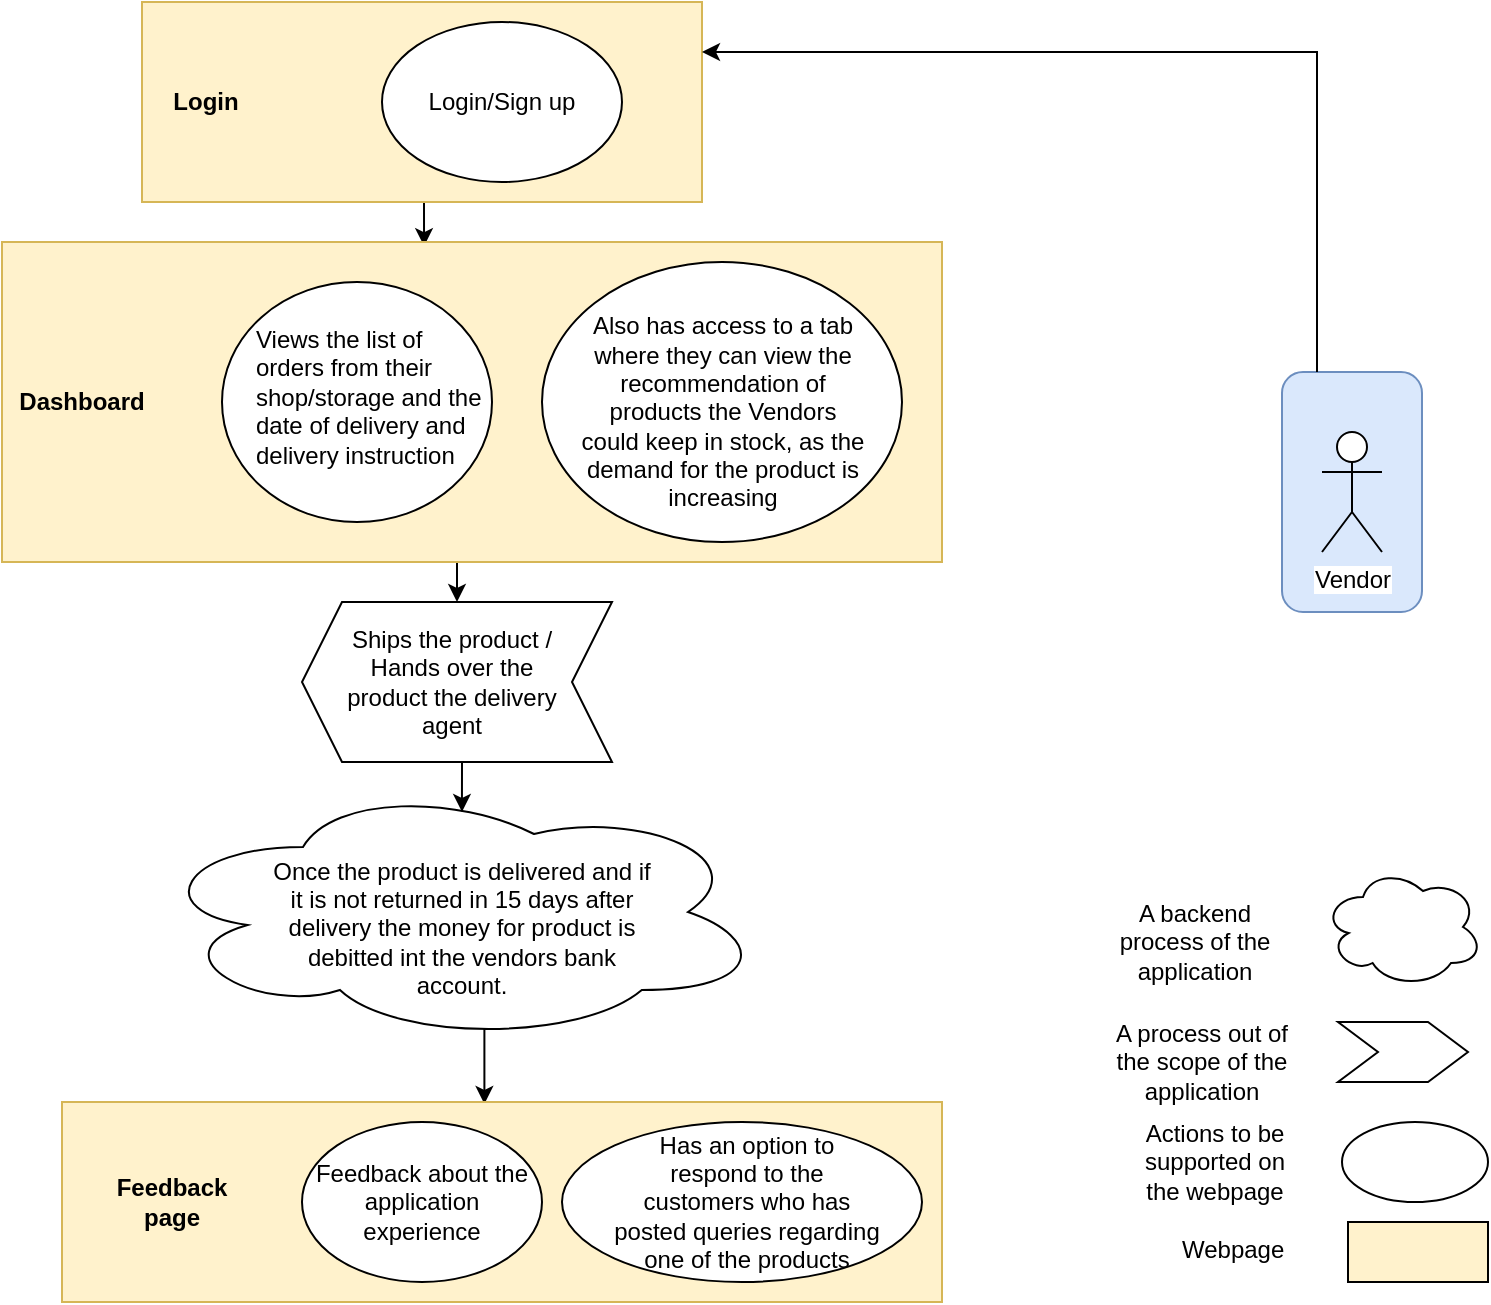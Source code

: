 <mxfile version="12.3.2" type="device" pages="1"><diagram id="GOtEGXi4PuPuizfTiYUg" name="Page-1"><mxGraphModel dx="1422" dy="810" grid="1" gridSize="10" guides="1" tooltips="1" connect="1" arrows="1" fold="1" page="1" pageScale="1" pageWidth="850" pageHeight="1100" math="0" shadow="0"><root><mxCell id="0"/><mxCell id="1" parent="0"/><mxCell id="n5SpEuvKC0tlj6oLyDCF-1" value="" style="group" vertex="1" connectable="0" parent="1"><mxGeometry x="690" y="205" width="70" height="120" as="geometry"/></mxCell><mxCell id="n5SpEuvKC0tlj6oLyDCF-2" value="" style="group" vertex="1" connectable="0" parent="n5SpEuvKC0tlj6oLyDCF-1"><mxGeometry width="70" height="120" as="geometry"/></mxCell><mxCell id="n5SpEuvKC0tlj6oLyDCF-3" value="" style="rounded=1;whiteSpace=wrap;html=1;fillColor=#dae8fc;strokeColor=#6c8ebf;" vertex="1" parent="n5SpEuvKC0tlj6oLyDCF-2"><mxGeometry width="70" height="120" as="geometry"/></mxCell><mxCell id="n5SpEuvKC0tlj6oLyDCF-4" value="Vendor" style="shape=umlActor;verticalLabelPosition=bottom;labelBackgroundColor=#ffffff;verticalAlign=top;html=1;outlineConnect=0;" vertex="1" parent="n5SpEuvKC0tlj6oLyDCF-2"><mxGeometry x="20" y="30" width="30" height="60" as="geometry"/></mxCell><mxCell id="n5SpEuvKC0tlj6oLyDCF-44" style="edgeStyle=orthogonalEdgeStyle;rounded=0;orthogonalLoop=1;jettySize=auto;html=1;exitX=0.5;exitY=1;exitDx=0;exitDy=0;entryX=0.449;entryY=0.013;entryDx=0;entryDy=0;entryPerimeter=0;" edge="1" parent="1" source="n5SpEuvKC0tlj6oLyDCF-6" target="n5SpEuvKC0tlj6oLyDCF-10"><mxGeometry relative="1" as="geometry"/></mxCell><mxCell id="n5SpEuvKC0tlj6oLyDCF-6" value="" style="rounded=0;whiteSpace=wrap;html=1;fillColor=#fff2cc;strokeColor=#d6b656;" vertex="1" parent="1"><mxGeometry x="120" y="20" width="280" height="100" as="geometry"/></mxCell><mxCell id="n5SpEuvKC0tlj6oLyDCF-7" value="" style="ellipse;whiteSpace=wrap;html=1;" vertex="1" parent="1"><mxGeometry x="240" y="30" width="120" height="80" as="geometry"/></mxCell><mxCell id="n5SpEuvKC0tlj6oLyDCF-8" value="Login/Sign up" style="text;html=1;strokeColor=none;fillColor=none;align=center;verticalAlign=middle;whiteSpace=wrap;rounded=0;" vertex="1" parent="1"><mxGeometry x="255" y="60" width="90" height="20" as="geometry"/></mxCell><mxCell id="n5SpEuvKC0tlj6oLyDCF-9" value="&lt;b&gt;Login&lt;/b&gt;" style="text;html=1;strokeColor=none;fillColor=none;align=center;verticalAlign=middle;whiteSpace=wrap;rounded=0;" vertex="1" parent="1"><mxGeometry x="132" y="60" width="40" height="20" as="geometry"/></mxCell><mxCell id="n5SpEuvKC0tlj6oLyDCF-45" style="edgeStyle=orthogonalEdgeStyle;rounded=0;orthogonalLoop=1;jettySize=auto;html=1;exitX=0.5;exitY=1;exitDx=0;exitDy=0;entryX=0.5;entryY=1;entryDx=0;entryDy=0;" edge="1" parent="1" source="n5SpEuvKC0tlj6oLyDCF-10" target="n5SpEuvKC0tlj6oLyDCF-20"><mxGeometry relative="1" as="geometry"/></mxCell><mxCell id="n5SpEuvKC0tlj6oLyDCF-10" value="" style="rounded=0;whiteSpace=wrap;html=1;fillColor=#fff2cc;strokeColor=#d6b656;" vertex="1" parent="1"><mxGeometry x="50" y="140" width="470" height="160" as="geometry"/></mxCell><mxCell id="n5SpEuvKC0tlj6oLyDCF-11" value="" style="ellipse;whiteSpace=wrap;html=1;" vertex="1" parent="1"><mxGeometry x="160" y="160" width="135" height="120" as="geometry"/></mxCell><mxCell id="n5SpEuvKC0tlj6oLyDCF-12" value="" style="group" vertex="1" connectable="0" parent="1"><mxGeometry x="330" y="160" width="170" height="130" as="geometry"/></mxCell><mxCell id="n5SpEuvKC0tlj6oLyDCF-13" value="" style="ellipse;whiteSpace=wrap;html=1;" vertex="1" parent="n5SpEuvKC0tlj6oLyDCF-12"><mxGeometry x="-10" y="-10" width="180" height="140" as="geometry"/></mxCell><mxCell id="n5SpEuvKC0tlj6oLyDCF-14" value="Also has access to a tab where they can view the recommendation of products the Vendors could keep in stock, as the demand for the product is increasing" style="text;html=1;strokeColor=none;fillColor=none;align=center;verticalAlign=middle;whiteSpace=wrap;rounded=0;" vertex="1" parent="n5SpEuvKC0tlj6oLyDCF-12"><mxGeometry x="7.5" y="55" width="145" height="20" as="geometry"/></mxCell><mxCell id="n5SpEuvKC0tlj6oLyDCF-15" value="Views the list of&lt;br&gt;orders from their&amp;nbsp;&lt;br&gt;shop/storage and the&amp;nbsp;&lt;br&gt;date of delivery and&lt;br&gt;delivery instruction" style="text;html=1;" vertex="1" parent="1"><mxGeometry x="175" y="175" width="80" height="60" as="geometry"/></mxCell><mxCell id="n5SpEuvKC0tlj6oLyDCF-16" value="&lt;b&gt;Dashboard&lt;/b&gt;" style="text;html=1;strokeColor=none;fillColor=none;align=center;verticalAlign=middle;whiteSpace=wrap;rounded=0;" vertex="1" parent="1"><mxGeometry x="70" y="210" width="40" height="20" as="geometry"/></mxCell><mxCell id="n5SpEuvKC0tlj6oLyDCF-19" value="" style="group" vertex="1" connectable="0" parent="1"><mxGeometry x="200" y="320" width="155" height="80" as="geometry"/></mxCell><mxCell id="n5SpEuvKC0tlj6oLyDCF-20" value="" style="shape=step;perimeter=stepPerimeter;whiteSpace=wrap;html=1;fixedSize=1;size=20;rotation=180;" vertex="1" parent="n5SpEuvKC0tlj6oLyDCF-19"><mxGeometry width="155" height="80" as="geometry"/></mxCell><mxCell id="n5SpEuvKC0tlj6oLyDCF-21" value="Ships the product / Hands over the product the delivery agent" style="text;html=1;strokeColor=none;fillColor=none;align=center;verticalAlign=middle;whiteSpace=wrap;rounded=0;" vertex="1" parent="n5SpEuvKC0tlj6oLyDCF-19"><mxGeometry x="15" y="30" width="120" height="20" as="geometry"/></mxCell><mxCell id="n5SpEuvKC0tlj6oLyDCF-48" style="edgeStyle=orthogonalEdgeStyle;rounded=0;orthogonalLoop=1;jettySize=auto;html=1;exitX=0.55;exitY=0.95;exitDx=0;exitDy=0;exitPerimeter=0;entryX=0.48;entryY=0.01;entryDx=0;entryDy=0;entryPerimeter=0;" edge="1" parent="1" source="n5SpEuvKC0tlj6oLyDCF-22" target="n5SpEuvKC0tlj6oLyDCF-26"><mxGeometry relative="1" as="geometry"/></mxCell><mxCell id="n5SpEuvKC0tlj6oLyDCF-22" value="" style="ellipse;shape=cloud;whiteSpace=wrap;html=1;" vertex="1" parent="1"><mxGeometry x="123.5" y="410" width="308" height="130" as="geometry"/></mxCell><mxCell id="n5SpEuvKC0tlj6oLyDCF-23" value="Once the product is delivered and if it is not returned in 15 days after delivery the money for product is debitted int the vendors bank account." style="text;html=1;strokeColor=none;fillColor=none;align=center;verticalAlign=middle;whiteSpace=wrap;rounded=0;" vertex="1" parent="1"><mxGeometry x="180" y="465" width="200" height="35" as="geometry"/></mxCell><mxCell id="n5SpEuvKC0tlj6oLyDCF-25" value="" style="group" vertex="1" connectable="0" parent="1"><mxGeometry x="80" y="570" width="440" height="100" as="geometry"/></mxCell><mxCell id="n5SpEuvKC0tlj6oLyDCF-26" value="" style="rounded=0;whiteSpace=wrap;html=1;fillColor=#fff2cc;strokeColor=#d6b656;" vertex="1" parent="n5SpEuvKC0tlj6oLyDCF-25"><mxGeometry width="440" height="100" as="geometry"/></mxCell><mxCell id="n5SpEuvKC0tlj6oLyDCF-27" value="&lt;b&gt;Feedback page&lt;/b&gt;" style="text;html=1;strokeColor=none;fillColor=none;align=center;verticalAlign=middle;whiteSpace=wrap;rounded=0;" vertex="1" parent="n5SpEuvKC0tlj6oLyDCF-25"><mxGeometry x="20" y="40" width="70" height="20" as="geometry"/></mxCell><mxCell id="n5SpEuvKC0tlj6oLyDCF-28" value="" style="group" vertex="1" connectable="0" parent="n5SpEuvKC0tlj6oLyDCF-25"><mxGeometry x="120" y="10" width="120" height="80" as="geometry"/></mxCell><mxCell id="n5SpEuvKC0tlj6oLyDCF-29" value="" style="ellipse;whiteSpace=wrap;html=1;" vertex="1" parent="n5SpEuvKC0tlj6oLyDCF-28"><mxGeometry width="120" height="80" as="geometry"/></mxCell><mxCell id="n5SpEuvKC0tlj6oLyDCF-30" value="Feedback about the application experience" style="text;html=1;strokeColor=none;fillColor=none;align=center;verticalAlign=middle;whiteSpace=wrap;rounded=0;" vertex="1" parent="n5SpEuvKC0tlj6oLyDCF-28"><mxGeometry x="5" y="30" width="110" height="20" as="geometry"/></mxCell><mxCell id="n5SpEuvKC0tlj6oLyDCF-31" value="" style="group" vertex="1" connectable="0" parent="n5SpEuvKC0tlj6oLyDCF-25"><mxGeometry x="270" y="10" width="160" height="80" as="geometry"/></mxCell><mxCell id="n5SpEuvKC0tlj6oLyDCF-32" value="" style="ellipse;whiteSpace=wrap;html=1;" vertex="1" parent="n5SpEuvKC0tlj6oLyDCF-31"><mxGeometry x="-20" width="180" height="80" as="geometry"/></mxCell><mxCell id="n5SpEuvKC0tlj6oLyDCF-33" value="Has an option to respond to the customers who has posted queries regarding one of the products" style="text;html=1;strokeColor=none;fillColor=none;align=center;verticalAlign=middle;whiteSpace=wrap;rounded=0;" vertex="1" parent="n5SpEuvKC0tlj6oLyDCF-31"><mxGeometry x="5" y="30" width="135" height="20" as="geometry"/></mxCell><mxCell id="n5SpEuvKC0tlj6oLyDCF-34" value="" style="rounded=0;whiteSpace=wrap;html=1;fillColor=#FFF2CC;" vertex="1" parent="1"><mxGeometry x="723" y="630" width="70" height="30" as="geometry"/></mxCell><mxCell id="n5SpEuvKC0tlj6oLyDCF-35" value="Webpage" style="text;html=1;" vertex="1" parent="1"><mxGeometry x="638" y="630" width="80" height="30" as="geometry"/></mxCell><mxCell id="n5SpEuvKC0tlj6oLyDCF-36" value="" style="ellipse;whiteSpace=wrap;html=1;" vertex="1" parent="1"><mxGeometry x="720" y="580" width="73" height="40" as="geometry"/></mxCell><mxCell id="n5SpEuvKC0tlj6oLyDCF-37" value="Actions to be supported on the webpage" style="text;html=1;strokeColor=none;fillColor=none;align=center;verticalAlign=middle;whiteSpace=wrap;rounded=0;" vertex="1" parent="1"><mxGeometry x="613" y="590" width="87" height="20" as="geometry"/></mxCell><mxCell id="n5SpEuvKC0tlj6oLyDCF-38" value="" style="shape=step;perimeter=stepPerimeter;whiteSpace=wrap;html=1;fixedSize=1;" vertex="1" parent="1"><mxGeometry x="718" y="530" width="65" height="30" as="geometry"/></mxCell><mxCell id="n5SpEuvKC0tlj6oLyDCF-39" value="A process out of the scope of the application" style="text;html=1;strokeColor=none;fillColor=none;align=center;verticalAlign=middle;whiteSpace=wrap;rounded=0;" vertex="1" parent="1"><mxGeometry x="600" y="540" width="100" height="20" as="geometry"/></mxCell><mxCell id="n5SpEuvKC0tlj6oLyDCF-40" value="" style="ellipse;shape=cloud;whiteSpace=wrap;html=1;" vertex="1" parent="1"><mxGeometry x="710.5" y="452.5" width="80" height="60" as="geometry"/></mxCell><mxCell id="n5SpEuvKC0tlj6oLyDCF-42" value="A backend process of the application" style="text;html=1;strokeColor=none;fillColor=none;align=center;verticalAlign=middle;whiteSpace=wrap;rounded=0;" vertex="1" parent="1"><mxGeometry x="603" y="480" width="87" height="20" as="geometry"/></mxCell><mxCell id="n5SpEuvKC0tlj6oLyDCF-43" style="edgeStyle=orthogonalEdgeStyle;rounded=0;orthogonalLoop=1;jettySize=auto;html=1;exitX=0.25;exitY=0;exitDx=0;exitDy=0;entryX=1;entryY=0.25;entryDx=0;entryDy=0;" edge="1" parent="1" source="n5SpEuvKC0tlj6oLyDCF-3" target="n5SpEuvKC0tlj6oLyDCF-6"><mxGeometry relative="1" as="geometry"/></mxCell><mxCell id="n5SpEuvKC0tlj6oLyDCF-47" style="edgeStyle=orthogonalEdgeStyle;rounded=0;orthogonalLoop=1;jettySize=auto;html=1;exitX=0.5;exitY=0;exitDx=0;exitDy=0;entryX=0.508;entryY=0.115;entryDx=0;entryDy=0;entryPerimeter=0;" edge="1" parent="1" source="n5SpEuvKC0tlj6oLyDCF-20" target="n5SpEuvKC0tlj6oLyDCF-22"><mxGeometry relative="1" as="geometry"/></mxCell></root></mxGraphModel></diagram></mxfile>